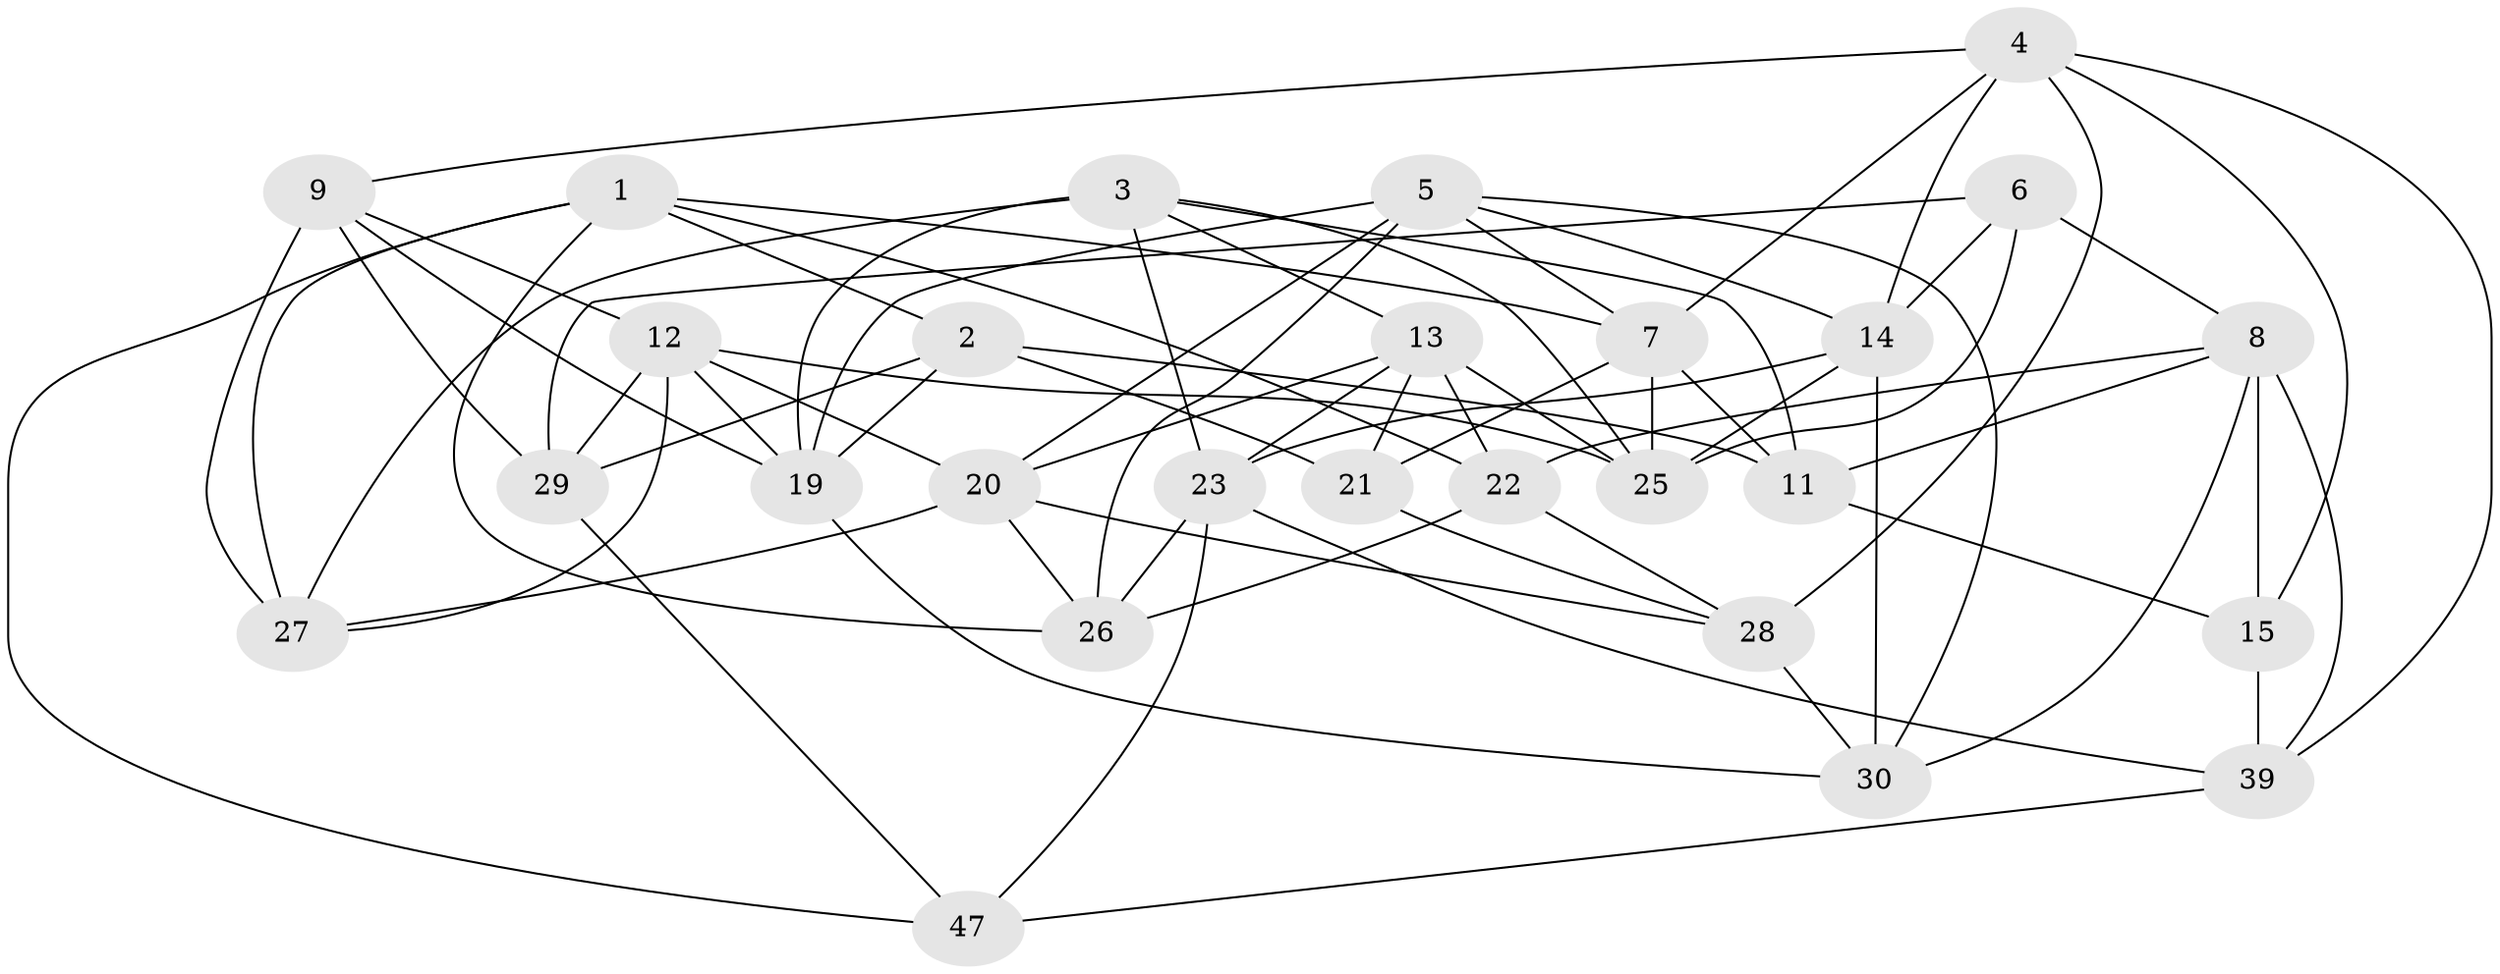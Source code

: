 // original degree distribution, {4: 1.0}
// Generated by graph-tools (version 1.1) at 2025/42/03/06/25 10:42:24]
// undirected, 27 vertices, 72 edges
graph export_dot {
graph [start="1"]
  node [color=gray90,style=filled];
  1 [super="+16"];
  2 [super="+10"];
  3 [super="+35"];
  4 [super="+48"];
  5 [super="+18"];
  6;
  7 [super="+17"];
  8 [super="+33"];
  9 [super="+36"];
  11 [super="+37"];
  12 [super="+46"];
  13 [super="+34"];
  14 [super="+24"];
  15 [super="+38"];
  19 [super="+44"];
  20 [super="+40"];
  21;
  22 [super="+49"];
  23 [super="+50"];
  25 [super="+41"];
  26 [super="+45"];
  27 [super="+31"];
  28 [super="+32"];
  29 [super="+51"];
  30 [super="+42"];
  39 [super="+43"];
  47;
  1 -- 47;
  1 -- 26;
  1 -- 22;
  1 -- 7;
  1 -- 2;
  1 -- 27;
  2 -- 11;
  2 -- 21;
  2 -- 29 [weight=2];
  2 -- 19;
  3 -- 23;
  3 -- 25;
  3 -- 27;
  3 -- 11;
  3 -- 19;
  3 -- 13;
  4 -- 28;
  4 -- 39;
  4 -- 9;
  4 -- 7;
  4 -- 15;
  4 -- 14;
  5 -- 26;
  5 -- 7;
  5 -- 20;
  5 -- 14;
  5 -- 19;
  5 -- 30;
  6 -- 25;
  6 -- 29;
  6 -- 14;
  6 -- 8;
  7 -- 21;
  7 -- 25;
  7 -- 11;
  8 -- 15;
  8 -- 22;
  8 -- 30;
  8 -- 11;
  8 -- 39;
  9 -- 27 [weight=2];
  9 -- 19;
  9 -- 12;
  9 -- 29;
  11 -- 15 [weight=2];
  12 -- 19;
  12 -- 27;
  12 -- 20;
  12 -- 25;
  12 -- 29;
  13 -- 21;
  13 -- 23;
  13 -- 25;
  13 -- 22;
  13 -- 20;
  14 -- 23;
  14 -- 25;
  14 -- 30;
  15 -- 39 [weight=2];
  19 -- 30;
  20 -- 26;
  20 -- 28;
  20 -- 27;
  21 -- 28;
  22 -- 26 [weight=2];
  22 -- 28;
  23 -- 47;
  23 -- 26;
  23 -- 39;
  28 -- 30 [weight=2];
  29 -- 47;
  39 -- 47;
}
